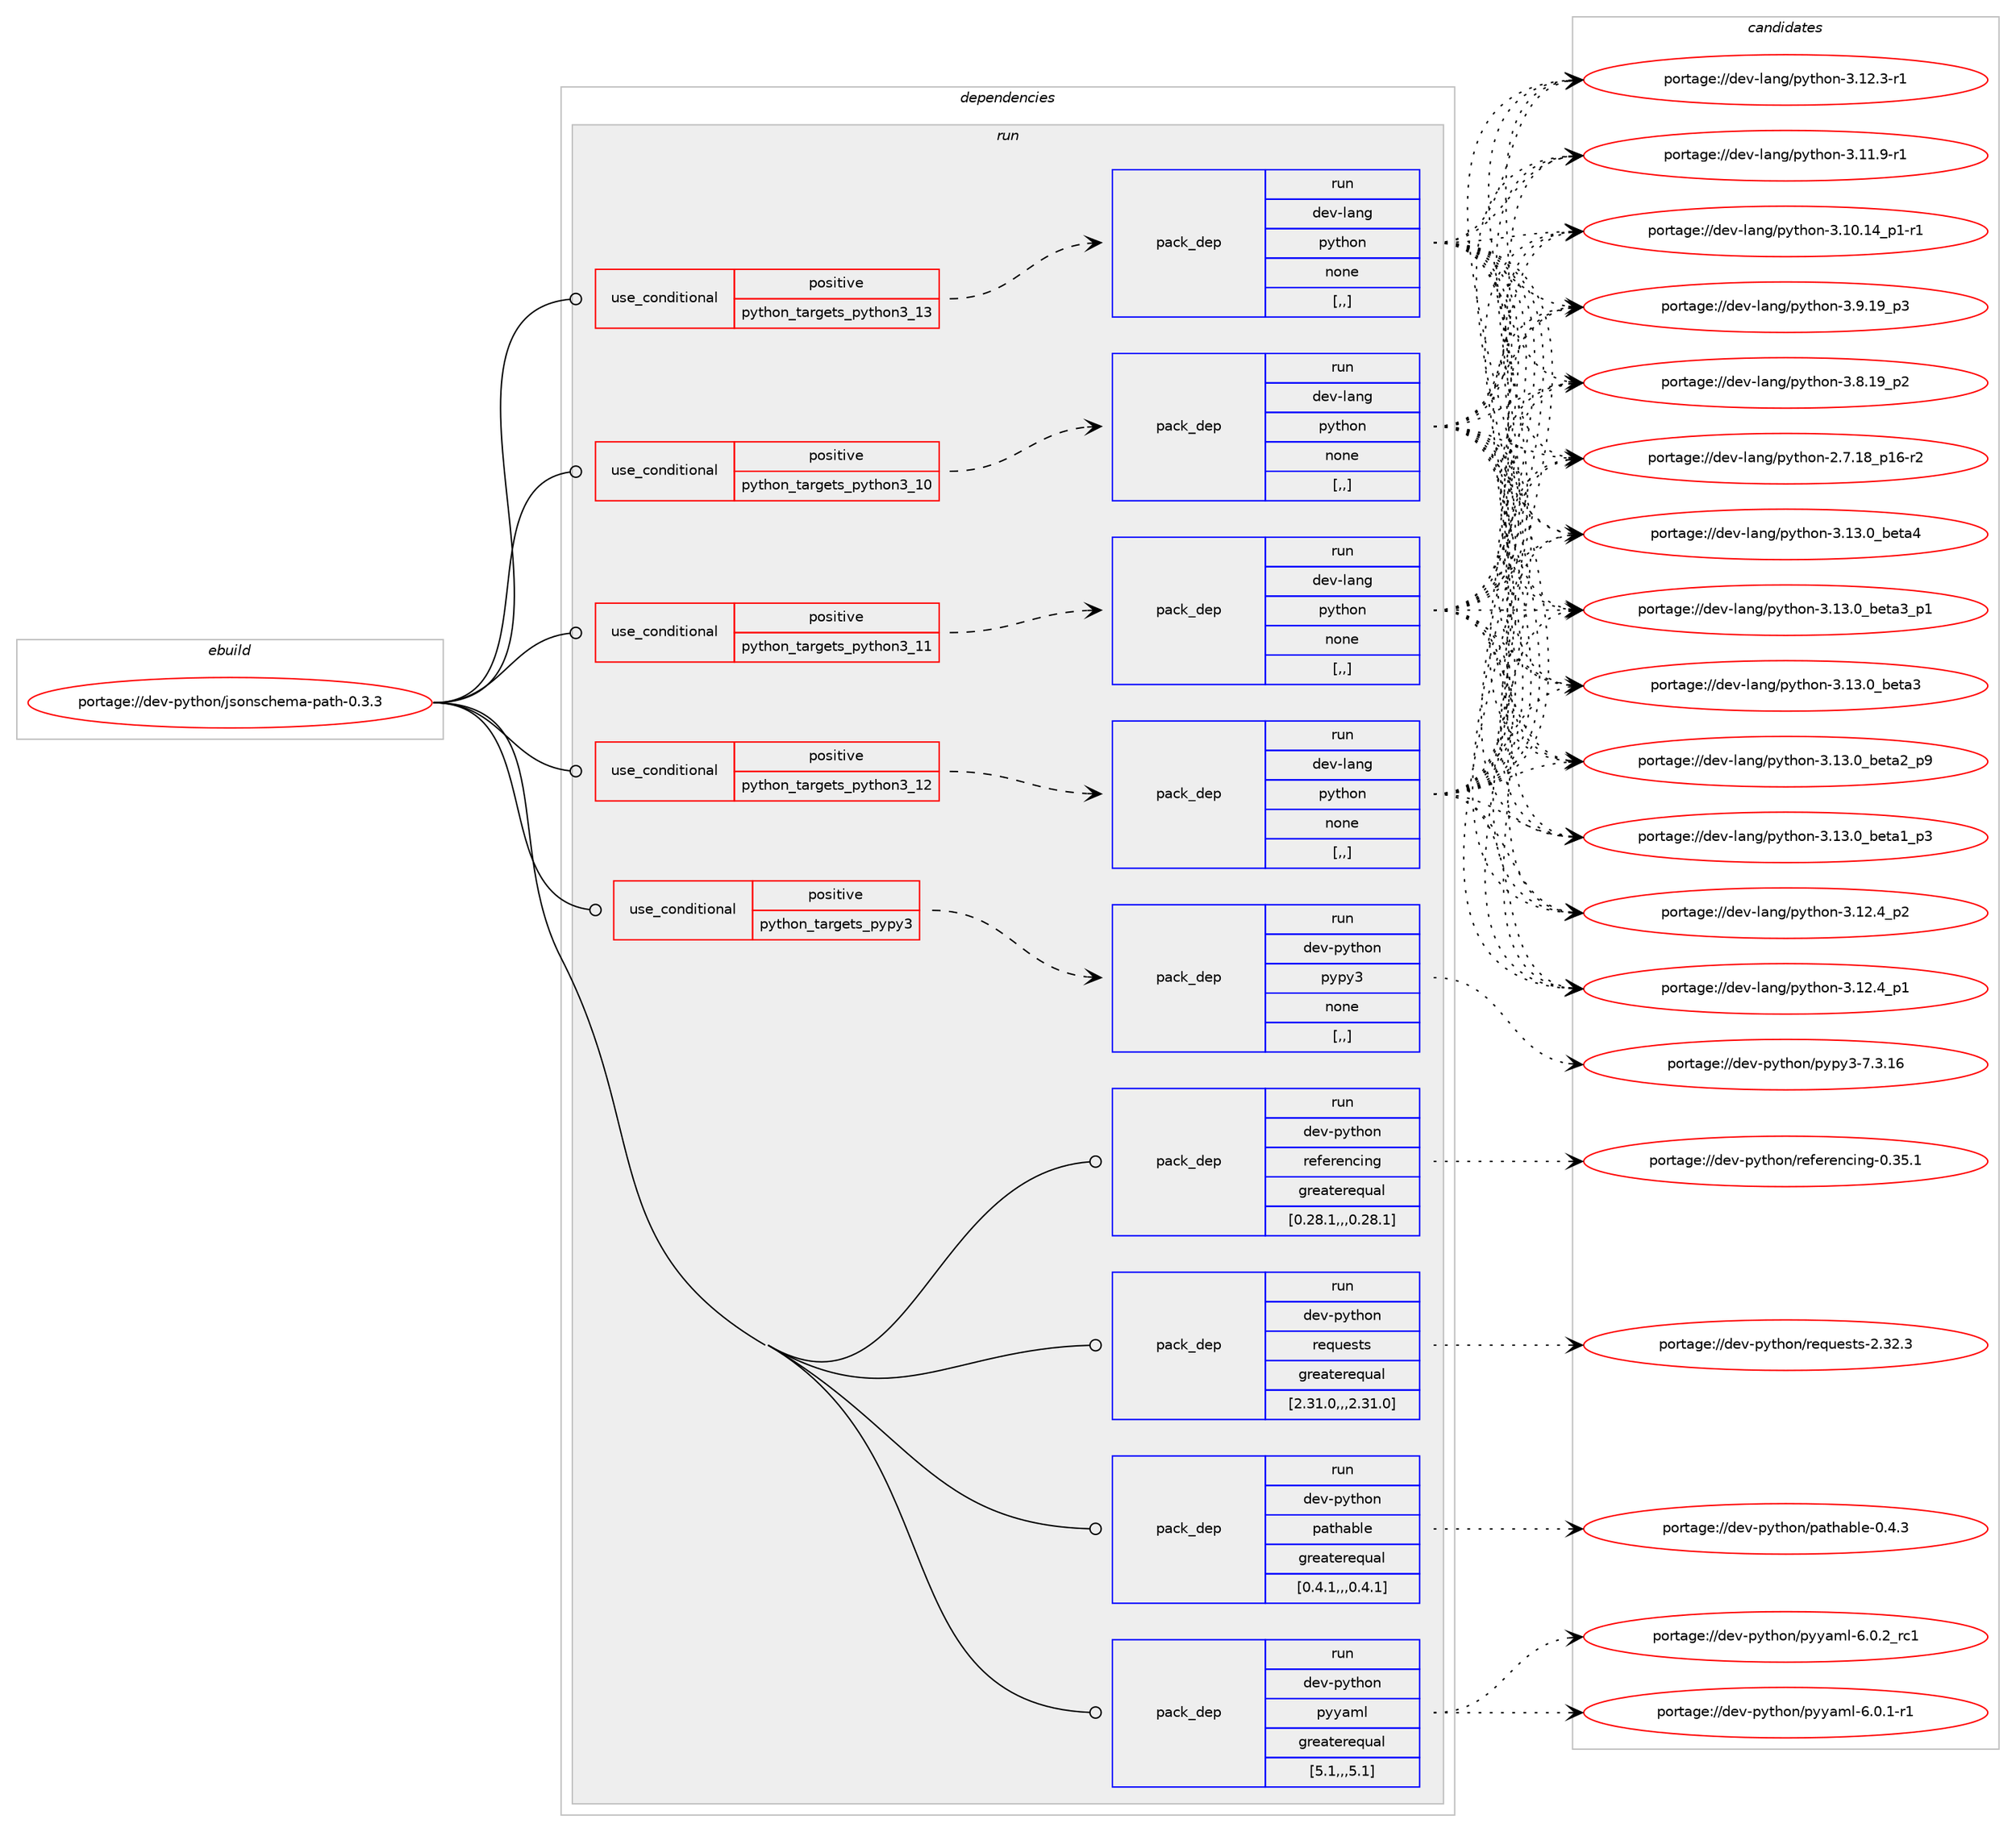 digraph prolog {

# *************
# Graph options
# *************

newrank=true;
concentrate=true;
compound=true;
graph [rankdir=LR,fontname=Helvetica,fontsize=10,ranksep=1.5];#, ranksep=2.5, nodesep=0.2];
edge  [arrowhead=vee];
node  [fontname=Helvetica,fontsize=10];

# **********
# The ebuild
# **********

subgraph cluster_leftcol {
color=gray;
label=<<i>ebuild</i>>;
id [label="portage://dev-python/jsonschema-path-0.3.3", color=red, width=4, href="../dev-python/jsonschema-path-0.3.3.svg"];
}

# ****************
# The dependencies
# ****************

subgraph cluster_midcol {
color=gray;
label=<<i>dependencies</i>>;
subgraph cluster_compile {
fillcolor="#eeeeee";
style=filled;
label=<<i>compile</i>>;
}
subgraph cluster_compileandrun {
fillcolor="#eeeeee";
style=filled;
label=<<i>compile and run</i>>;
}
subgraph cluster_run {
fillcolor="#eeeeee";
style=filled;
label=<<i>run</i>>;
subgraph cond34042 {
dependency149431 [label=<<TABLE BORDER="0" CELLBORDER="1" CELLSPACING="0" CELLPADDING="4"><TR><TD ROWSPAN="3" CELLPADDING="10">use_conditional</TD></TR><TR><TD>positive</TD></TR><TR><TD>python_targets_pypy3</TD></TR></TABLE>>, shape=none, color=red];
subgraph pack114140 {
dependency149432 [label=<<TABLE BORDER="0" CELLBORDER="1" CELLSPACING="0" CELLPADDING="4" WIDTH="220"><TR><TD ROWSPAN="6" CELLPADDING="30">pack_dep</TD></TR><TR><TD WIDTH="110">run</TD></TR><TR><TD>dev-python</TD></TR><TR><TD>pypy3</TD></TR><TR><TD>none</TD></TR><TR><TD>[,,]</TD></TR></TABLE>>, shape=none, color=blue];
}
dependency149431:e -> dependency149432:w [weight=20,style="dashed",arrowhead="vee"];
}
id:e -> dependency149431:w [weight=20,style="solid",arrowhead="odot"];
subgraph cond34043 {
dependency149433 [label=<<TABLE BORDER="0" CELLBORDER="1" CELLSPACING="0" CELLPADDING="4"><TR><TD ROWSPAN="3" CELLPADDING="10">use_conditional</TD></TR><TR><TD>positive</TD></TR><TR><TD>python_targets_python3_10</TD></TR></TABLE>>, shape=none, color=red];
subgraph pack114141 {
dependency149434 [label=<<TABLE BORDER="0" CELLBORDER="1" CELLSPACING="0" CELLPADDING="4" WIDTH="220"><TR><TD ROWSPAN="6" CELLPADDING="30">pack_dep</TD></TR><TR><TD WIDTH="110">run</TD></TR><TR><TD>dev-lang</TD></TR><TR><TD>python</TD></TR><TR><TD>none</TD></TR><TR><TD>[,,]</TD></TR></TABLE>>, shape=none, color=blue];
}
dependency149433:e -> dependency149434:w [weight=20,style="dashed",arrowhead="vee"];
}
id:e -> dependency149433:w [weight=20,style="solid",arrowhead="odot"];
subgraph cond34044 {
dependency149435 [label=<<TABLE BORDER="0" CELLBORDER="1" CELLSPACING="0" CELLPADDING="4"><TR><TD ROWSPAN="3" CELLPADDING="10">use_conditional</TD></TR><TR><TD>positive</TD></TR><TR><TD>python_targets_python3_11</TD></TR></TABLE>>, shape=none, color=red];
subgraph pack114142 {
dependency149436 [label=<<TABLE BORDER="0" CELLBORDER="1" CELLSPACING="0" CELLPADDING="4" WIDTH="220"><TR><TD ROWSPAN="6" CELLPADDING="30">pack_dep</TD></TR><TR><TD WIDTH="110">run</TD></TR><TR><TD>dev-lang</TD></TR><TR><TD>python</TD></TR><TR><TD>none</TD></TR><TR><TD>[,,]</TD></TR></TABLE>>, shape=none, color=blue];
}
dependency149435:e -> dependency149436:w [weight=20,style="dashed",arrowhead="vee"];
}
id:e -> dependency149435:w [weight=20,style="solid",arrowhead="odot"];
subgraph cond34045 {
dependency149437 [label=<<TABLE BORDER="0" CELLBORDER="1" CELLSPACING="0" CELLPADDING="4"><TR><TD ROWSPAN="3" CELLPADDING="10">use_conditional</TD></TR><TR><TD>positive</TD></TR><TR><TD>python_targets_python3_12</TD></TR></TABLE>>, shape=none, color=red];
subgraph pack114143 {
dependency149438 [label=<<TABLE BORDER="0" CELLBORDER="1" CELLSPACING="0" CELLPADDING="4" WIDTH="220"><TR><TD ROWSPAN="6" CELLPADDING="30">pack_dep</TD></TR><TR><TD WIDTH="110">run</TD></TR><TR><TD>dev-lang</TD></TR><TR><TD>python</TD></TR><TR><TD>none</TD></TR><TR><TD>[,,]</TD></TR></TABLE>>, shape=none, color=blue];
}
dependency149437:e -> dependency149438:w [weight=20,style="dashed",arrowhead="vee"];
}
id:e -> dependency149437:w [weight=20,style="solid",arrowhead="odot"];
subgraph cond34046 {
dependency149439 [label=<<TABLE BORDER="0" CELLBORDER="1" CELLSPACING="0" CELLPADDING="4"><TR><TD ROWSPAN="3" CELLPADDING="10">use_conditional</TD></TR><TR><TD>positive</TD></TR><TR><TD>python_targets_python3_13</TD></TR></TABLE>>, shape=none, color=red];
subgraph pack114144 {
dependency149440 [label=<<TABLE BORDER="0" CELLBORDER="1" CELLSPACING="0" CELLPADDING="4" WIDTH="220"><TR><TD ROWSPAN="6" CELLPADDING="30">pack_dep</TD></TR><TR><TD WIDTH="110">run</TD></TR><TR><TD>dev-lang</TD></TR><TR><TD>python</TD></TR><TR><TD>none</TD></TR><TR><TD>[,,]</TD></TR></TABLE>>, shape=none, color=blue];
}
dependency149439:e -> dependency149440:w [weight=20,style="dashed",arrowhead="vee"];
}
id:e -> dependency149439:w [weight=20,style="solid",arrowhead="odot"];
subgraph pack114145 {
dependency149441 [label=<<TABLE BORDER="0" CELLBORDER="1" CELLSPACING="0" CELLPADDING="4" WIDTH="220"><TR><TD ROWSPAN="6" CELLPADDING="30">pack_dep</TD></TR><TR><TD WIDTH="110">run</TD></TR><TR><TD>dev-python</TD></TR><TR><TD>pathable</TD></TR><TR><TD>greaterequal</TD></TR><TR><TD>[0.4.1,,,0.4.1]</TD></TR></TABLE>>, shape=none, color=blue];
}
id:e -> dependency149441:w [weight=20,style="solid",arrowhead="odot"];
subgraph pack114146 {
dependency149442 [label=<<TABLE BORDER="0" CELLBORDER="1" CELLSPACING="0" CELLPADDING="4" WIDTH="220"><TR><TD ROWSPAN="6" CELLPADDING="30">pack_dep</TD></TR><TR><TD WIDTH="110">run</TD></TR><TR><TD>dev-python</TD></TR><TR><TD>pyyaml</TD></TR><TR><TD>greaterequal</TD></TR><TR><TD>[5.1,,,5.1]</TD></TR></TABLE>>, shape=none, color=blue];
}
id:e -> dependency149442:w [weight=20,style="solid",arrowhead="odot"];
subgraph pack114147 {
dependency149443 [label=<<TABLE BORDER="0" CELLBORDER="1" CELLSPACING="0" CELLPADDING="4" WIDTH="220"><TR><TD ROWSPAN="6" CELLPADDING="30">pack_dep</TD></TR><TR><TD WIDTH="110">run</TD></TR><TR><TD>dev-python</TD></TR><TR><TD>referencing</TD></TR><TR><TD>greaterequal</TD></TR><TR><TD>[0.28.1,,,0.28.1]</TD></TR></TABLE>>, shape=none, color=blue];
}
id:e -> dependency149443:w [weight=20,style="solid",arrowhead="odot"];
subgraph pack114148 {
dependency149444 [label=<<TABLE BORDER="0" CELLBORDER="1" CELLSPACING="0" CELLPADDING="4" WIDTH="220"><TR><TD ROWSPAN="6" CELLPADDING="30">pack_dep</TD></TR><TR><TD WIDTH="110">run</TD></TR><TR><TD>dev-python</TD></TR><TR><TD>requests</TD></TR><TR><TD>greaterequal</TD></TR><TR><TD>[2.31.0,,,2.31.0]</TD></TR></TABLE>>, shape=none, color=blue];
}
id:e -> dependency149444:w [weight=20,style="solid",arrowhead="odot"];
}
}

# **************
# The candidates
# **************

subgraph cluster_choices {
rank=same;
color=gray;
label=<<i>candidates</i>>;

subgraph choice114140 {
color=black;
nodesep=1;
choice10010111845112121116104111110471121211121215145554651464954 [label="portage://dev-python/pypy3-7.3.16", color=red, width=4,href="../dev-python/pypy3-7.3.16.svg"];
dependency149432:e -> choice10010111845112121116104111110471121211121215145554651464954:w [style=dotted,weight="100"];
}
subgraph choice114141 {
color=black;
nodesep=1;
choice1001011184510897110103471121211161041111104551464951464895981011169752 [label="portage://dev-lang/python-3.13.0_beta4", color=red, width=4,href="../dev-lang/python-3.13.0_beta4.svg"];
choice10010111845108971101034711212111610411111045514649514648959810111697519511249 [label="portage://dev-lang/python-3.13.0_beta3_p1", color=red, width=4,href="../dev-lang/python-3.13.0_beta3_p1.svg"];
choice1001011184510897110103471121211161041111104551464951464895981011169751 [label="portage://dev-lang/python-3.13.0_beta3", color=red, width=4,href="../dev-lang/python-3.13.0_beta3.svg"];
choice10010111845108971101034711212111610411111045514649514648959810111697509511257 [label="portage://dev-lang/python-3.13.0_beta2_p9", color=red, width=4,href="../dev-lang/python-3.13.0_beta2_p9.svg"];
choice10010111845108971101034711212111610411111045514649514648959810111697499511251 [label="portage://dev-lang/python-3.13.0_beta1_p3", color=red, width=4,href="../dev-lang/python-3.13.0_beta1_p3.svg"];
choice100101118451089711010347112121116104111110455146495046529511250 [label="portage://dev-lang/python-3.12.4_p2", color=red, width=4,href="../dev-lang/python-3.12.4_p2.svg"];
choice100101118451089711010347112121116104111110455146495046529511249 [label="portage://dev-lang/python-3.12.4_p1", color=red, width=4,href="../dev-lang/python-3.12.4_p1.svg"];
choice100101118451089711010347112121116104111110455146495046514511449 [label="portage://dev-lang/python-3.12.3-r1", color=red, width=4,href="../dev-lang/python-3.12.3-r1.svg"];
choice100101118451089711010347112121116104111110455146494946574511449 [label="portage://dev-lang/python-3.11.9-r1", color=red, width=4,href="../dev-lang/python-3.11.9-r1.svg"];
choice100101118451089711010347112121116104111110455146494846495295112494511449 [label="portage://dev-lang/python-3.10.14_p1-r1", color=red, width=4,href="../dev-lang/python-3.10.14_p1-r1.svg"];
choice100101118451089711010347112121116104111110455146574649579511251 [label="portage://dev-lang/python-3.9.19_p3", color=red, width=4,href="../dev-lang/python-3.9.19_p3.svg"];
choice100101118451089711010347112121116104111110455146564649579511250 [label="portage://dev-lang/python-3.8.19_p2", color=red, width=4,href="../dev-lang/python-3.8.19_p2.svg"];
choice100101118451089711010347112121116104111110455046554649569511249544511450 [label="portage://dev-lang/python-2.7.18_p16-r2", color=red, width=4,href="../dev-lang/python-2.7.18_p16-r2.svg"];
dependency149434:e -> choice1001011184510897110103471121211161041111104551464951464895981011169752:w [style=dotted,weight="100"];
dependency149434:e -> choice10010111845108971101034711212111610411111045514649514648959810111697519511249:w [style=dotted,weight="100"];
dependency149434:e -> choice1001011184510897110103471121211161041111104551464951464895981011169751:w [style=dotted,weight="100"];
dependency149434:e -> choice10010111845108971101034711212111610411111045514649514648959810111697509511257:w [style=dotted,weight="100"];
dependency149434:e -> choice10010111845108971101034711212111610411111045514649514648959810111697499511251:w [style=dotted,weight="100"];
dependency149434:e -> choice100101118451089711010347112121116104111110455146495046529511250:w [style=dotted,weight="100"];
dependency149434:e -> choice100101118451089711010347112121116104111110455146495046529511249:w [style=dotted,weight="100"];
dependency149434:e -> choice100101118451089711010347112121116104111110455146495046514511449:w [style=dotted,weight="100"];
dependency149434:e -> choice100101118451089711010347112121116104111110455146494946574511449:w [style=dotted,weight="100"];
dependency149434:e -> choice100101118451089711010347112121116104111110455146494846495295112494511449:w [style=dotted,weight="100"];
dependency149434:e -> choice100101118451089711010347112121116104111110455146574649579511251:w [style=dotted,weight="100"];
dependency149434:e -> choice100101118451089711010347112121116104111110455146564649579511250:w [style=dotted,weight="100"];
dependency149434:e -> choice100101118451089711010347112121116104111110455046554649569511249544511450:w [style=dotted,weight="100"];
}
subgraph choice114142 {
color=black;
nodesep=1;
choice1001011184510897110103471121211161041111104551464951464895981011169752 [label="portage://dev-lang/python-3.13.0_beta4", color=red, width=4,href="../dev-lang/python-3.13.0_beta4.svg"];
choice10010111845108971101034711212111610411111045514649514648959810111697519511249 [label="portage://dev-lang/python-3.13.0_beta3_p1", color=red, width=4,href="../dev-lang/python-3.13.0_beta3_p1.svg"];
choice1001011184510897110103471121211161041111104551464951464895981011169751 [label="portage://dev-lang/python-3.13.0_beta3", color=red, width=4,href="../dev-lang/python-3.13.0_beta3.svg"];
choice10010111845108971101034711212111610411111045514649514648959810111697509511257 [label="portage://dev-lang/python-3.13.0_beta2_p9", color=red, width=4,href="../dev-lang/python-3.13.0_beta2_p9.svg"];
choice10010111845108971101034711212111610411111045514649514648959810111697499511251 [label="portage://dev-lang/python-3.13.0_beta1_p3", color=red, width=4,href="../dev-lang/python-3.13.0_beta1_p3.svg"];
choice100101118451089711010347112121116104111110455146495046529511250 [label="portage://dev-lang/python-3.12.4_p2", color=red, width=4,href="../dev-lang/python-3.12.4_p2.svg"];
choice100101118451089711010347112121116104111110455146495046529511249 [label="portage://dev-lang/python-3.12.4_p1", color=red, width=4,href="../dev-lang/python-3.12.4_p1.svg"];
choice100101118451089711010347112121116104111110455146495046514511449 [label="portage://dev-lang/python-3.12.3-r1", color=red, width=4,href="../dev-lang/python-3.12.3-r1.svg"];
choice100101118451089711010347112121116104111110455146494946574511449 [label="portage://dev-lang/python-3.11.9-r1", color=red, width=4,href="../dev-lang/python-3.11.9-r1.svg"];
choice100101118451089711010347112121116104111110455146494846495295112494511449 [label="portage://dev-lang/python-3.10.14_p1-r1", color=red, width=4,href="../dev-lang/python-3.10.14_p1-r1.svg"];
choice100101118451089711010347112121116104111110455146574649579511251 [label="portage://dev-lang/python-3.9.19_p3", color=red, width=4,href="../dev-lang/python-3.9.19_p3.svg"];
choice100101118451089711010347112121116104111110455146564649579511250 [label="portage://dev-lang/python-3.8.19_p2", color=red, width=4,href="../dev-lang/python-3.8.19_p2.svg"];
choice100101118451089711010347112121116104111110455046554649569511249544511450 [label="portage://dev-lang/python-2.7.18_p16-r2", color=red, width=4,href="../dev-lang/python-2.7.18_p16-r2.svg"];
dependency149436:e -> choice1001011184510897110103471121211161041111104551464951464895981011169752:w [style=dotted,weight="100"];
dependency149436:e -> choice10010111845108971101034711212111610411111045514649514648959810111697519511249:w [style=dotted,weight="100"];
dependency149436:e -> choice1001011184510897110103471121211161041111104551464951464895981011169751:w [style=dotted,weight="100"];
dependency149436:e -> choice10010111845108971101034711212111610411111045514649514648959810111697509511257:w [style=dotted,weight="100"];
dependency149436:e -> choice10010111845108971101034711212111610411111045514649514648959810111697499511251:w [style=dotted,weight="100"];
dependency149436:e -> choice100101118451089711010347112121116104111110455146495046529511250:w [style=dotted,weight="100"];
dependency149436:e -> choice100101118451089711010347112121116104111110455146495046529511249:w [style=dotted,weight="100"];
dependency149436:e -> choice100101118451089711010347112121116104111110455146495046514511449:w [style=dotted,weight="100"];
dependency149436:e -> choice100101118451089711010347112121116104111110455146494946574511449:w [style=dotted,weight="100"];
dependency149436:e -> choice100101118451089711010347112121116104111110455146494846495295112494511449:w [style=dotted,weight="100"];
dependency149436:e -> choice100101118451089711010347112121116104111110455146574649579511251:w [style=dotted,weight="100"];
dependency149436:e -> choice100101118451089711010347112121116104111110455146564649579511250:w [style=dotted,weight="100"];
dependency149436:e -> choice100101118451089711010347112121116104111110455046554649569511249544511450:w [style=dotted,weight="100"];
}
subgraph choice114143 {
color=black;
nodesep=1;
choice1001011184510897110103471121211161041111104551464951464895981011169752 [label="portage://dev-lang/python-3.13.0_beta4", color=red, width=4,href="../dev-lang/python-3.13.0_beta4.svg"];
choice10010111845108971101034711212111610411111045514649514648959810111697519511249 [label="portage://dev-lang/python-3.13.0_beta3_p1", color=red, width=4,href="../dev-lang/python-3.13.0_beta3_p1.svg"];
choice1001011184510897110103471121211161041111104551464951464895981011169751 [label="portage://dev-lang/python-3.13.0_beta3", color=red, width=4,href="../dev-lang/python-3.13.0_beta3.svg"];
choice10010111845108971101034711212111610411111045514649514648959810111697509511257 [label="portage://dev-lang/python-3.13.0_beta2_p9", color=red, width=4,href="../dev-lang/python-3.13.0_beta2_p9.svg"];
choice10010111845108971101034711212111610411111045514649514648959810111697499511251 [label="portage://dev-lang/python-3.13.0_beta1_p3", color=red, width=4,href="../dev-lang/python-3.13.0_beta1_p3.svg"];
choice100101118451089711010347112121116104111110455146495046529511250 [label="portage://dev-lang/python-3.12.4_p2", color=red, width=4,href="../dev-lang/python-3.12.4_p2.svg"];
choice100101118451089711010347112121116104111110455146495046529511249 [label="portage://dev-lang/python-3.12.4_p1", color=red, width=4,href="../dev-lang/python-3.12.4_p1.svg"];
choice100101118451089711010347112121116104111110455146495046514511449 [label="portage://dev-lang/python-3.12.3-r1", color=red, width=4,href="../dev-lang/python-3.12.3-r1.svg"];
choice100101118451089711010347112121116104111110455146494946574511449 [label="portage://dev-lang/python-3.11.9-r1", color=red, width=4,href="../dev-lang/python-3.11.9-r1.svg"];
choice100101118451089711010347112121116104111110455146494846495295112494511449 [label="portage://dev-lang/python-3.10.14_p1-r1", color=red, width=4,href="../dev-lang/python-3.10.14_p1-r1.svg"];
choice100101118451089711010347112121116104111110455146574649579511251 [label="portage://dev-lang/python-3.9.19_p3", color=red, width=4,href="../dev-lang/python-3.9.19_p3.svg"];
choice100101118451089711010347112121116104111110455146564649579511250 [label="portage://dev-lang/python-3.8.19_p2", color=red, width=4,href="../dev-lang/python-3.8.19_p2.svg"];
choice100101118451089711010347112121116104111110455046554649569511249544511450 [label="portage://dev-lang/python-2.7.18_p16-r2", color=red, width=4,href="../dev-lang/python-2.7.18_p16-r2.svg"];
dependency149438:e -> choice1001011184510897110103471121211161041111104551464951464895981011169752:w [style=dotted,weight="100"];
dependency149438:e -> choice10010111845108971101034711212111610411111045514649514648959810111697519511249:w [style=dotted,weight="100"];
dependency149438:e -> choice1001011184510897110103471121211161041111104551464951464895981011169751:w [style=dotted,weight="100"];
dependency149438:e -> choice10010111845108971101034711212111610411111045514649514648959810111697509511257:w [style=dotted,weight="100"];
dependency149438:e -> choice10010111845108971101034711212111610411111045514649514648959810111697499511251:w [style=dotted,weight="100"];
dependency149438:e -> choice100101118451089711010347112121116104111110455146495046529511250:w [style=dotted,weight="100"];
dependency149438:e -> choice100101118451089711010347112121116104111110455146495046529511249:w [style=dotted,weight="100"];
dependency149438:e -> choice100101118451089711010347112121116104111110455146495046514511449:w [style=dotted,weight="100"];
dependency149438:e -> choice100101118451089711010347112121116104111110455146494946574511449:w [style=dotted,weight="100"];
dependency149438:e -> choice100101118451089711010347112121116104111110455146494846495295112494511449:w [style=dotted,weight="100"];
dependency149438:e -> choice100101118451089711010347112121116104111110455146574649579511251:w [style=dotted,weight="100"];
dependency149438:e -> choice100101118451089711010347112121116104111110455146564649579511250:w [style=dotted,weight="100"];
dependency149438:e -> choice100101118451089711010347112121116104111110455046554649569511249544511450:w [style=dotted,weight="100"];
}
subgraph choice114144 {
color=black;
nodesep=1;
choice1001011184510897110103471121211161041111104551464951464895981011169752 [label="portage://dev-lang/python-3.13.0_beta4", color=red, width=4,href="../dev-lang/python-3.13.0_beta4.svg"];
choice10010111845108971101034711212111610411111045514649514648959810111697519511249 [label="portage://dev-lang/python-3.13.0_beta3_p1", color=red, width=4,href="../dev-lang/python-3.13.0_beta3_p1.svg"];
choice1001011184510897110103471121211161041111104551464951464895981011169751 [label="portage://dev-lang/python-3.13.0_beta3", color=red, width=4,href="../dev-lang/python-3.13.0_beta3.svg"];
choice10010111845108971101034711212111610411111045514649514648959810111697509511257 [label="portage://dev-lang/python-3.13.0_beta2_p9", color=red, width=4,href="../dev-lang/python-3.13.0_beta2_p9.svg"];
choice10010111845108971101034711212111610411111045514649514648959810111697499511251 [label="portage://dev-lang/python-3.13.0_beta1_p3", color=red, width=4,href="../dev-lang/python-3.13.0_beta1_p3.svg"];
choice100101118451089711010347112121116104111110455146495046529511250 [label="portage://dev-lang/python-3.12.4_p2", color=red, width=4,href="../dev-lang/python-3.12.4_p2.svg"];
choice100101118451089711010347112121116104111110455146495046529511249 [label="portage://dev-lang/python-3.12.4_p1", color=red, width=4,href="../dev-lang/python-3.12.4_p1.svg"];
choice100101118451089711010347112121116104111110455146495046514511449 [label="portage://dev-lang/python-3.12.3-r1", color=red, width=4,href="../dev-lang/python-3.12.3-r1.svg"];
choice100101118451089711010347112121116104111110455146494946574511449 [label="portage://dev-lang/python-3.11.9-r1", color=red, width=4,href="../dev-lang/python-3.11.9-r1.svg"];
choice100101118451089711010347112121116104111110455146494846495295112494511449 [label="portage://dev-lang/python-3.10.14_p1-r1", color=red, width=4,href="../dev-lang/python-3.10.14_p1-r1.svg"];
choice100101118451089711010347112121116104111110455146574649579511251 [label="portage://dev-lang/python-3.9.19_p3", color=red, width=4,href="../dev-lang/python-3.9.19_p3.svg"];
choice100101118451089711010347112121116104111110455146564649579511250 [label="portage://dev-lang/python-3.8.19_p2", color=red, width=4,href="../dev-lang/python-3.8.19_p2.svg"];
choice100101118451089711010347112121116104111110455046554649569511249544511450 [label="portage://dev-lang/python-2.7.18_p16-r2", color=red, width=4,href="../dev-lang/python-2.7.18_p16-r2.svg"];
dependency149440:e -> choice1001011184510897110103471121211161041111104551464951464895981011169752:w [style=dotted,weight="100"];
dependency149440:e -> choice10010111845108971101034711212111610411111045514649514648959810111697519511249:w [style=dotted,weight="100"];
dependency149440:e -> choice1001011184510897110103471121211161041111104551464951464895981011169751:w [style=dotted,weight="100"];
dependency149440:e -> choice10010111845108971101034711212111610411111045514649514648959810111697509511257:w [style=dotted,weight="100"];
dependency149440:e -> choice10010111845108971101034711212111610411111045514649514648959810111697499511251:w [style=dotted,weight="100"];
dependency149440:e -> choice100101118451089711010347112121116104111110455146495046529511250:w [style=dotted,weight="100"];
dependency149440:e -> choice100101118451089711010347112121116104111110455146495046529511249:w [style=dotted,weight="100"];
dependency149440:e -> choice100101118451089711010347112121116104111110455146495046514511449:w [style=dotted,weight="100"];
dependency149440:e -> choice100101118451089711010347112121116104111110455146494946574511449:w [style=dotted,weight="100"];
dependency149440:e -> choice100101118451089711010347112121116104111110455146494846495295112494511449:w [style=dotted,weight="100"];
dependency149440:e -> choice100101118451089711010347112121116104111110455146574649579511251:w [style=dotted,weight="100"];
dependency149440:e -> choice100101118451089711010347112121116104111110455146564649579511250:w [style=dotted,weight="100"];
dependency149440:e -> choice100101118451089711010347112121116104111110455046554649569511249544511450:w [style=dotted,weight="100"];
}
subgraph choice114145 {
color=black;
nodesep=1;
choice1001011184511212111610411111047112971161049798108101454846524651 [label="portage://dev-python/pathable-0.4.3", color=red, width=4,href="../dev-python/pathable-0.4.3.svg"];
dependency149441:e -> choice1001011184511212111610411111047112971161049798108101454846524651:w [style=dotted,weight="100"];
}
subgraph choice114146 {
color=black;
nodesep=1;
choice100101118451121211161041111104711212112197109108455446484650951149949 [label="portage://dev-python/pyyaml-6.0.2_rc1", color=red, width=4,href="../dev-python/pyyaml-6.0.2_rc1.svg"];
choice1001011184511212111610411111047112121121971091084554464846494511449 [label="portage://dev-python/pyyaml-6.0.1-r1", color=red, width=4,href="../dev-python/pyyaml-6.0.1-r1.svg"];
dependency149442:e -> choice100101118451121211161041111104711212112197109108455446484650951149949:w [style=dotted,weight="100"];
dependency149442:e -> choice1001011184511212111610411111047112121121971091084554464846494511449:w [style=dotted,weight="100"];
}
subgraph choice114147 {
color=black;
nodesep=1;
choice10010111845112121116104111110471141011021011141011109910511010345484651534649 [label="portage://dev-python/referencing-0.35.1", color=red, width=4,href="../dev-python/referencing-0.35.1.svg"];
dependency149443:e -> choice10010111845112121116104111110471141011021011141011109910511010345484651534649:w [style=dotted,weight="100"];
}
subgraph choice114148 {
color=black;
nodesep=1;
choice100101118451121211161041111104711410111311710111511611545504651504651 [label="portage://dev-python/requests-2.32.3", color=red, width=4,href="../dev-python/requests-2.32.3.svg"];
dependency149444:e -> choice100101118451121211161041111104711410111311710111511611545504651504651:w [style=dotted,weight="100"];
}
}

}
